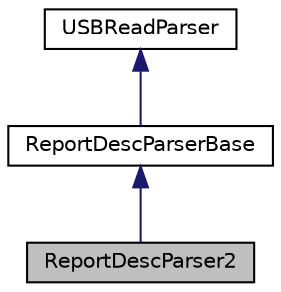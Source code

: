 digraph "ReportDescParser2"
{
  edge [fontname="Helvetica",fontsize="10",labelfontname="Helvetica",labelfontsize="10"];
  node [fontname="Helvetica",fontsize="10",shape=record];
  Node1 [label="ReportDescParser2",height=0.2,width=0.4,color="black", fillcolor="grey75", style="filled" fontcolor="black"];
  Node2 -> Node1 [dir="back",color="midnightblue",fontsize="10",style="solid",fontname="Helvetica"];
  Node2 [label="ReportDescParserBase",height=0.2,width=0.4,color="black", fillcolor="white", style="filled",URL="$class_report_desc_parser_base.html"];
  Node3 -> Node2 [dir="back",color="midnightblue",fontsize="10",style="solid",fontname="Helvetica"];
  Node3 [label="USBReadParser",height=0.2,width=0.4,color="black", fillcolor="white", style="filled",URL="$class_u_s_b_read_parser.html"];
}
